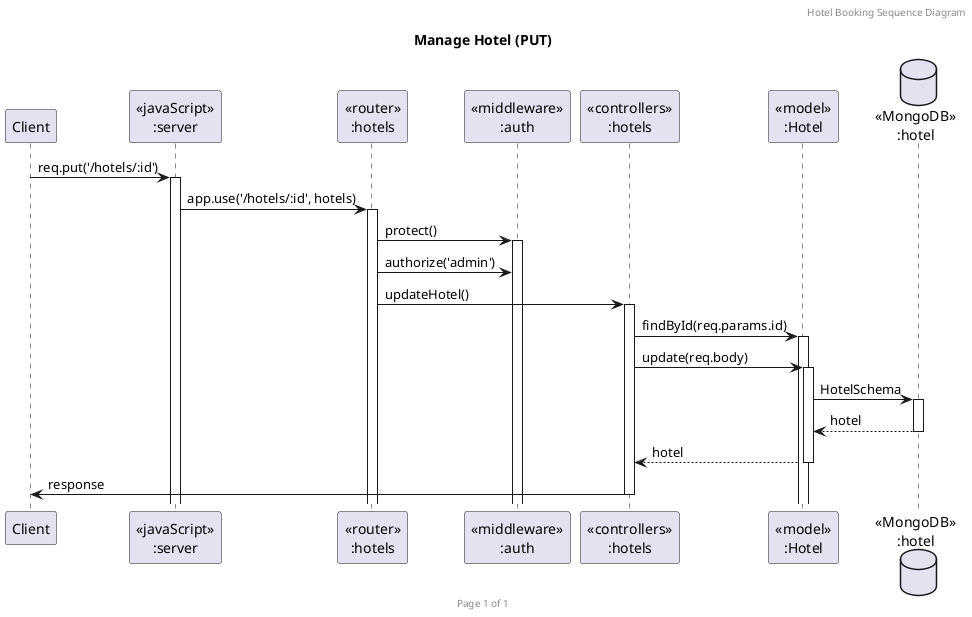 @startuml Manage Hotel (PUT)

header Hotel Booking Sequence Diagram
footer Page %page% of %lastpage%
title "Manage Hotel (PUT)"

participant "Client" as client
participant "<<javaScript>>\n:server" as server
participant "<<router>>\n:hotels" as routerHotels
participant "<<middleware>>\n:auth" as authMiddleware
participant "<<controllers>>\n:hotels" as controllersHotel
participant "<<model>>\n:Hotel" as modelHotel
database "<<MongoDB>>\n:hotel" as HotelDatabase

client->server ++:req.put('/hotels/:id')
server->routerHotels ++:app.use('/hotels/:id', hotels)
routerHotels -> authMiddleware ++:protect()
routerHotels -> authMiddleware :authorize('admin')
routerHotels -> controllersHotel ++:updateHotel()
controllersHotel->modelHotel ++:findById(req.params.id)
controllersHotel->modelHotel ++:update(req.body)
modelHotel ->HotelDatabase ++: HotelSchema
HotelDatabase --> modelHotel --: hotel
controllersHotel <-- modelHotel --:hotel
controllersHotel->client --:response

@enduml